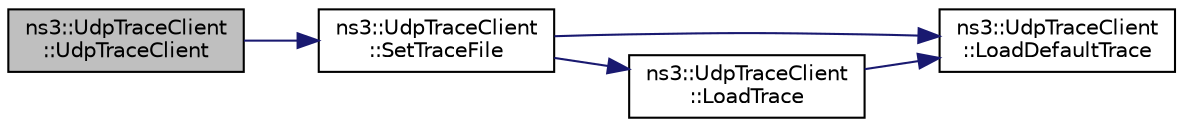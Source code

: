 digraph "ns3::UdpTraceClient::UdpTraceClient"
{
  edge [fontname="Helvetica",fontsize="10",labelfontname="Helvetica",labelfontsize="10"];
  node [fontname="Helvetica",fontsize="10",shape=record];
  rankdir="LR";
  Node1 [label="ns3::UdpTraceClient\l::UdpTraceClient",height=0.2,width=0.4,color="black", fillcolor="grey75", style="filled", fontcolor="black"];
  Node1 -> Node2 [color="midnightblue",fontsize="10",style="solid"];
  Node2 [label="ns3::UdpTraceClient\l::SetTraceFile",height=0.2,width=0.4,color="black", fillcolor="white", style="filled",URL="$d4/d5a/structns3_1_1UdpTraceClient.html#a3439722a8941b9c1ab3fd564dcdafeb0",tooltip="Set the trace file to be used by the application. "];
  Node2 -> Node3 [color="midnightblue",fontsize="10",style="solid"];
  Node3 [label="ns3::UdpTraceClient\l::LoadDefaultTrace",height=0.2,width=0.4,color="black", fillcolor="white", style="filled",URL="$d4/d5a/structns3_1_1UdpTraceClient.html#af287f70f63f555dffecd77a0a60caf5f",tooltip="Load the default trace. "];
  Node2 -> Node4 [color="midnightblue",fontsize="10",style="solid"];
  Node4 [label="ns3::UdpTraceClient\l::LoadTrace",height=0.2,width=0.4,color="black", fillcolor="white", style="filled",URL="$d4/d5a/structns3_1_1UdpTraceClient.html#a36014292a9c0214c0d8c63ed5dd056ac",tooltip="Load a trace file. "];
  Node4 -> Node3 [color="midnightblue",fontsize="10",style="solid"];
}
